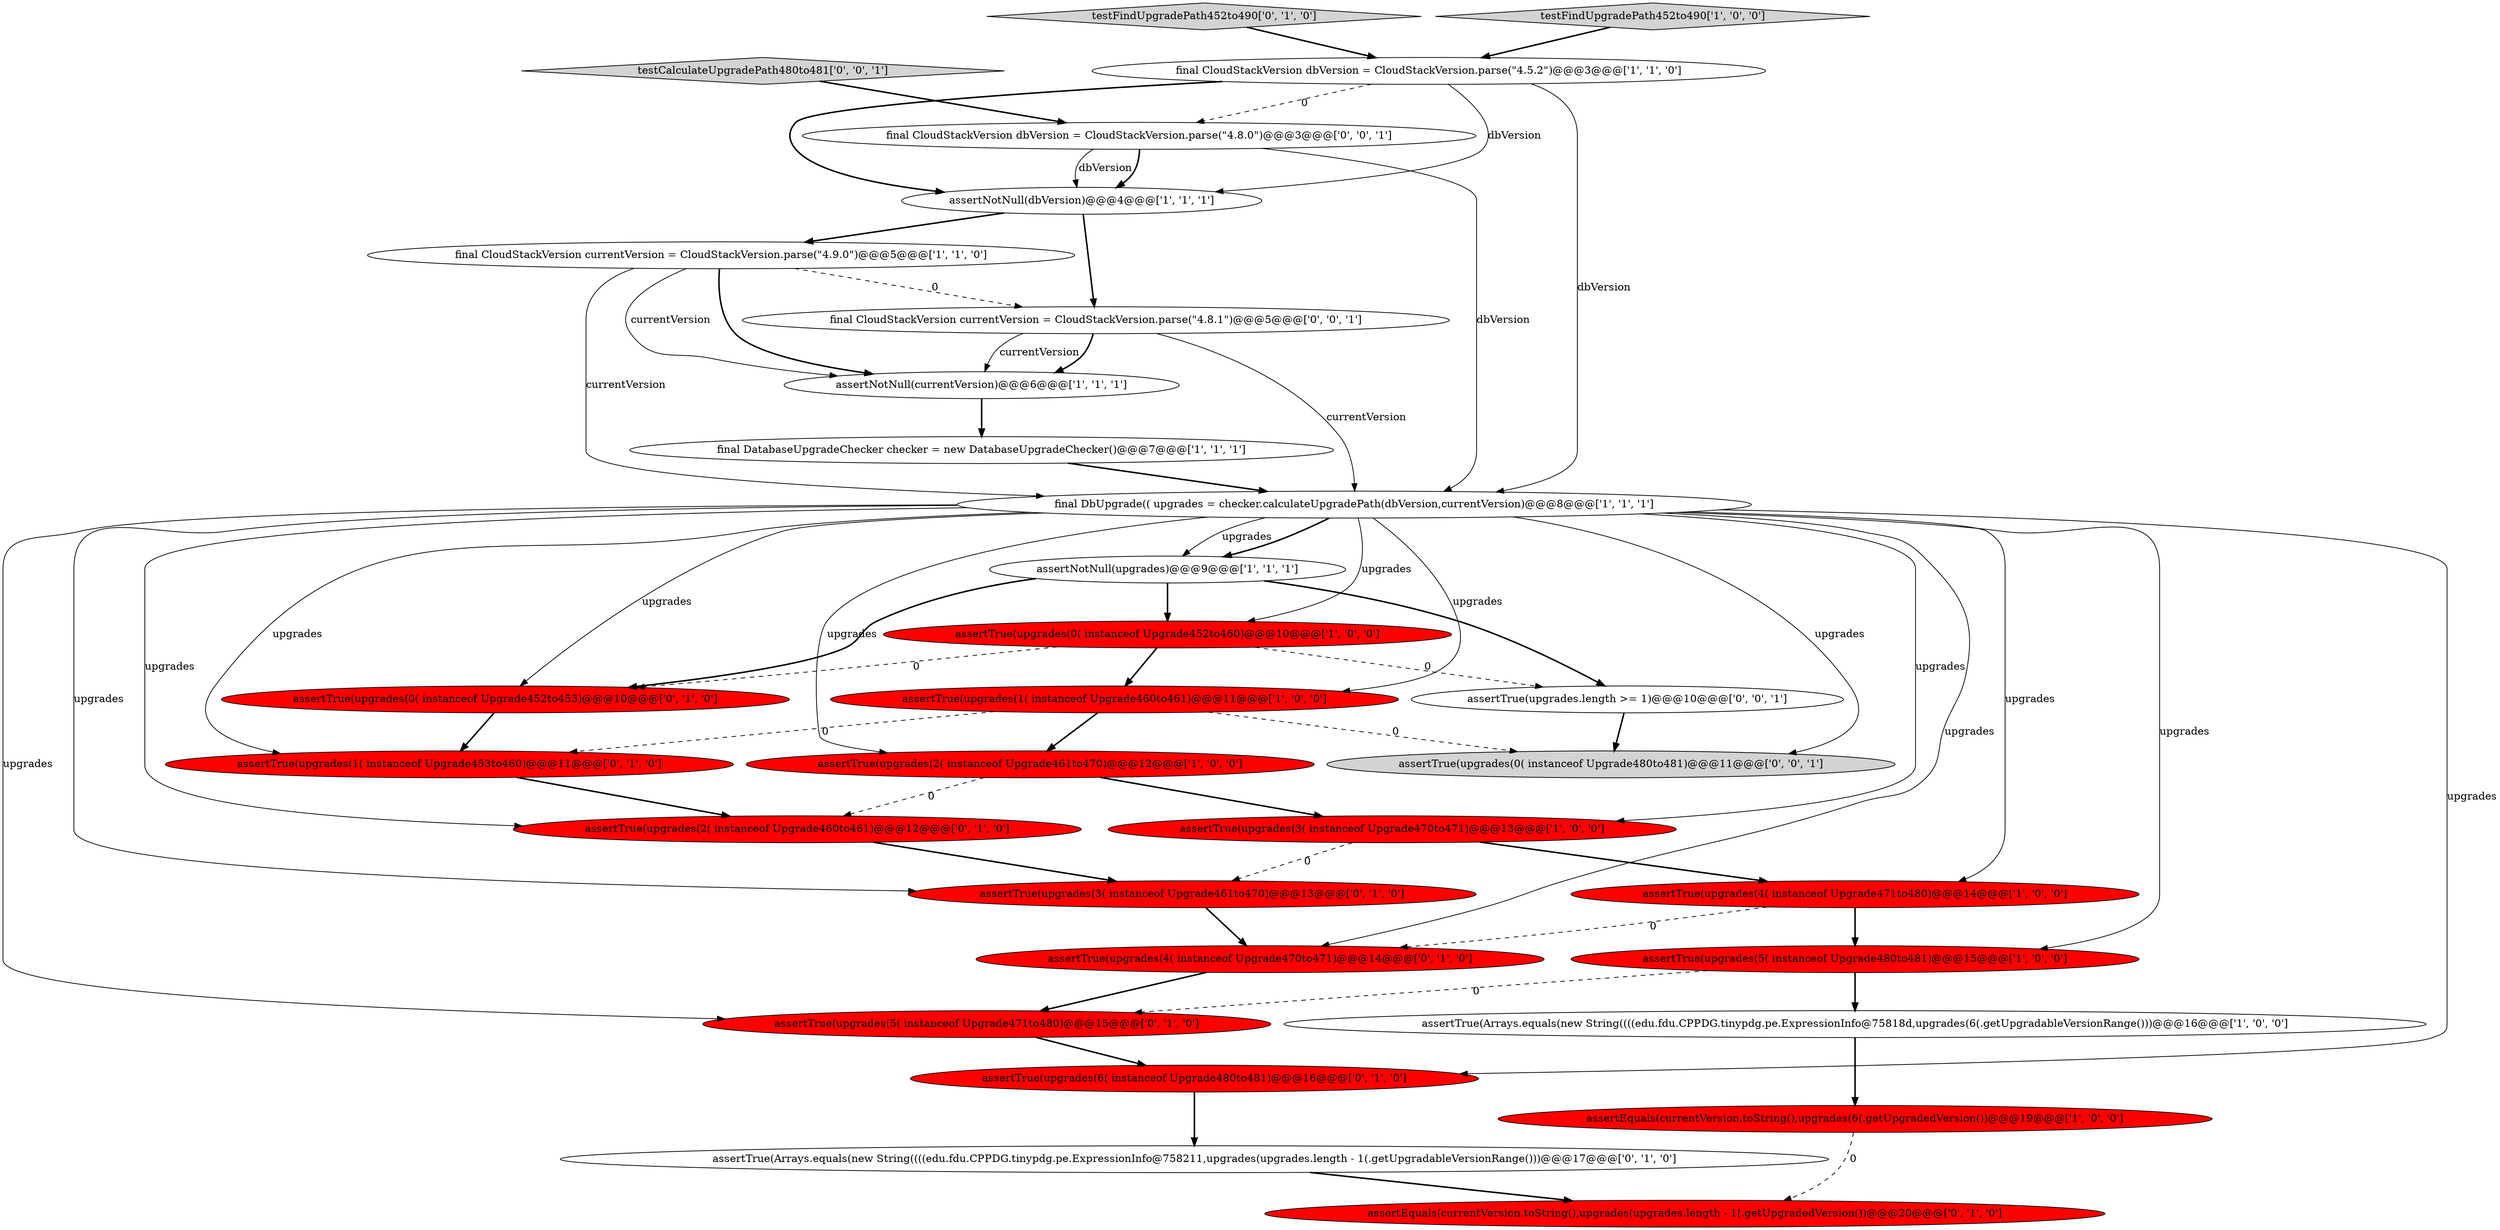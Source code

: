 digraph {
8 [style = filled, label = "final CloudStackVersion dbVersion = CloudStackVersion.parse(\"4.5.2\")@@@3@@@['1', '1', '0']", fillcolor = white, shape = ellipse image = "AAA0AAABBB1BBB"];
19 [style = filled, label = "assertTrue(upgrades(3( instanceof Upgrade461to470)@@@13@@@['0', '1', '0']", fillcolor = red, shape = ellipse image = "AAA1AAABBB2BBB"];
12 [style = filled, label = "final DbUpgrade(( upgrades = checker.calculateUpgradePath(dbVersion,currentVersion)@@@8@@@['1', '1', '1']", fillcolor = white, shape = ellipse image = "AAA0AAABBB1BBB"];
20 [style = filled, label = "assertEquals(currentVersion.toString(),upgrades(upgrades.length - 1(.getUpgradedVersion())@@@20@@@['0', '1', '0']", fillcolor = red, shape = ellipse image = "AAA1AAABBB2BBB"];
28 [style = filled, label = "final CloudStackVersion currentVersion = CloudStackVersion.parse(\"4.8.1\")@@@5@@@['0', '0', '1']", fillcolor = white, shape = ellipse image = "AAA0AAABBB3BBB"];
3 [style = filled, label = "assertNotNull(upgrades)@@@9@@@['1', '1', '1']", fillcolor = white, shape = ellipse image = "AAA0AAABBB1BBB"];
27 [style = filled, label = "assertTrue(upgrades.length >= 1)@@@10@@@['0', '0', '1']", fillcolor = white, shape = ellipse image = "AAA0AAABBB3BBB"];
26 [style = filled, label = "testCalculateUpgradePath480to481['0', '0', '1']", fillcolor = lightgray, shape = diamond image = "AAA0AAABBB3BBB"];
23 [style = filled, label = "assertTrue(upgrades(0( instanceof Upgrade452to453)@@@10@@@['0', '1', '0']", fillcolor = red, shape = ellipse image = "AAA1AAABBB2BBB"];
5 [style = filled, label = "final CloudStackVersion currentVersion = CloudStackVersion.parse(\"4.9.0\")@@@5@@@['1', '1', '0']", fillcolor = white, shape = ellipse image = "AAA0AAABBB1BBB"];
11 [style = filled, label = "assertTrue(upgrades(4( instanceof Upgrade471to480)@@@14@@@['1', '0', '0']", fillcolor = red, shape = ellipse image = "AAA1AAABBB1BBB"];
9 [style = filled, label = "final DatabaseUpgradeChecker checker = new DatabaseUpgradeChecker()@@@7@@@['1', '1', '1']", fillcolor = white, shape = ellipse image = "AAA0AAABBB1BBB"];
18 [style = filled, label = "testFindUpgradePath452to490['0', '1', '0']", fillcolor = lightgray, shape = diamond image = "AAA0AAABBB2BBB"];
2 [style = filled, label = "assertTrue(upgrades(5( instanceof Upgrade480to481)@@@15@@@['1', '0', '0']", fillcolor = red, shape = ellipse image = "AAA1AAABBB1BBB"];
21 [style = filled, label = "assertTrue(upgrades(2( instanceof Upgrade460to461)@@@12@@@['0', '1', '0']", fillcolor = red, shape = ellipse image = "AAA1AAABBB2BBB"];
7 [style = filled, label = "assertTrue(upgrades(3( instanceof Upgrade470to471)@@@13@@@['1', '0', '0']", fillcolor = red, shape = ellipse image = "AAA1AAABBB1BBB"];
0 [style = filled, label = "assertTrue(upgrades(1( instanceof Upgrade460to461)@@@11@@@['1', '0', '0']", fillcolor = red, shape = ellipse image = "AAA1AAABBB1BBB"];
4 [style = filled, label = "assertNotNull(dbVersion)@@@4@@@['1', '1', '1']", fillcolor = white, shape = ellipse image = "AAA0AAABBB1BBB"];
15 [style = filled, label = "assertTrue(Arrays.equals(new String((((edu.fdu.CPPDG.tinypdg.pe.ExpressionInfo@75818d,upgrades(6(.getUpgradableVersionRange()))@@@16@@@['1', '0', '0']", fillcolor = white, shape = ellipse image = "AAA0AAABBB1BBB"];
22 [style = filled, label = "assertTrue(Arrays.equals(new String((((edu.fdu.CPPDG.tinypdg.pe.ExpressionInfo@758211,upgrades(upgrades.length - 1(.getUpgradableVersionRange()))@@@17@@@['0', '1', '0']", fillcolor = white, shape = ellipse image = "AAA0AAABBB2BBB"];
24 [style = filled, label = "assertTrue(upgrades(1( instanceof Upgrade453to460)@@@11@@@['0', '1', '0']", fillcolor = red, shape = ellipse image = "AAA1AAABBB2BBB"];
29 [style = filled, label = "assertTrue(upgrades(0( instanceof Upgrade480to481)@@@11@@@['0', '0', '1']", fillcolor = lightgray, shape = ellipse image = "AAA0AAABBB3BBB"];
6 [style = filled, label = "testFindUpgradePath452to490['1', '0', '0']", fillcolor = lightgray, shape = diamond image = "AAA0AAABBB1BBB"];
16 [style = filled, label = "assertTrue(upgrades(6( instanceof Upgrade480to481)@@@16@@@['0', '1', '0']", fillcolor = red, shape = ellipse image = "AAA1AAABBB2BBB"];
10 [style = filled, label = "assertTrue(upgrades(2( instanceof Upgrade461to470)@@@12@@@['1', '0', '0']", fillcolor = red, shape = ellipse image = "AAA1AAABBB1BBB"];
13 [style = filled, label = "assertNotNull(currentVersion)@@@6@@@['1', '1', '1']", fillcolor = white, shape = ellipse image = "AAA0AAABBB1BBB"];
25 [style = filled, label = "assertTrue(upgrades(5( instanceof Upgrade471to480)@@@15@@@['0', '1', '0']", fillcolor = red, shape = ellipse image = "AAA1AAABBB2BBB"];
14 [style = filled, label = "assertEquals(currentVersion.toString(),upgrades(6(.getUpgradedVersion())@@@19@@@['1', '0', '0']", fillcolor = red, shape = ellipse image = "AAA1AAABBB1BBB"];
1 [style = filled, label = "assertTrue(upgrades(0( instanceof Upgrade452to460)@@@10@@@['1', '0', '0']", fillcolor = red, shape = ellipse image = "AAA1AAABBB1BBB"];
30 [style = filled, label = "final CloudStackVersion dbVersion = CloudStackVersion.parse(\"4.8.0\")@@@3@@@['0', '0', '1']", fillcolor = white, shape = ellipse image = "AAA0AAABBB3BBB"];
17 [style = filled, label = "assertTrue(upgrades(4( instanceof Upgrade470to471)@@@14@@@['0', '1', '0']", fillcolor = red, shape = ellipse image = "AAA1AAABBB2BBB"];
12->10 [style = solid, label="upgrades"];
17->25 [style = bold, label=""];
12->11 [style = solid, label="upgrades"];
12->2 [style = solid, label="upgrades"];
7->11 [style = bold, label=""];
10->21 [style = dashed, label="0"];
28->13 [style = solid, label="currentVersion"];
3->1 [style = bold, label=""];
8->12 [style = solid, label="dbVersion"];
15->14 [style = bold, label=""];
21->19 [style = bold, label=""];
12->19 [style = solid, label="upgrades"];
12->17 [style = solid, label="upgrades"];
12->21 [style = solid, label="upgrades"];
28->12 [style = solid, label="currentVersion"];
1->27 [style = dashed, label="0"];
30->4 [style = solid, label="dbVersion"];
14->20 [style = dashed, label="0"];
30->12 [style = solid, label="dbVersion"];
28->13 [style = bold, label=""];
12->24 [style = solid, label="upgrades"];
1->0 [style = bold, label=""];
19->17 [style = bold, label=""];
11->17 [style = dashed, label="0"];
12->0 [style = solid, label="upgrades"];
16->22 [style = bold, label=""];
25->16 [style = bold, label=""];
10->7 [style = bold, label=""];
12->3 [style = solid, label="upgrades"];
11->2 [style = bold, label=""];
4->28 [style = bold, label=""];
5->13 [style = solid, label="currentVersion"];
3->27 [style = bold, label=""];
26->30 [style = bold, label=""];
12->29 [style = solid, label="upgrades"];
5->12 [style = solid, label="currentVersion"];
0->10 [style = bold, label=""];
3->23 [style = bold, label=""];
23->24 [style = bold, label=""];
5->28 [style = dashed, label="0"];
12->23 [style = solid, label="upgrades"];
22->20 [style = bold, label=""];
24->21 [style = bold, label=""];
7->19 [style = dashed, label="0"];
12->16 [style = solid, label="upgrades"];
30->4 [style = bold, label=""];
5->13 [style = bold, label=""];
12->25 [style = solid, label="upgrades"];
2->15 [style = bold, label=""];
6->8 [style = bold, label=""];
0->29 [style = dashed, label="0"];
2->25 [style = dashed, label="0"];
0->24 [style = dashed, label="0"];
8->30 [style = dashed, label="0"];
12->3 [style = bold, label=""];
13->9 [style = bold, label=""];
9->12 [style = bold, label=""];
8->4 [style = bold, label=""];
18->8 [style = bold, label=""];
27->29 [style = bold, label=""];
12->7 [style = solid, label="upgrades"];
8->4 [style = solid, label="dbVersion"];
1->23 [style = dashed, label="0"];
4->5 [style = bold, label=""];
12->1 [style = solid, label="upgrades"];
}

